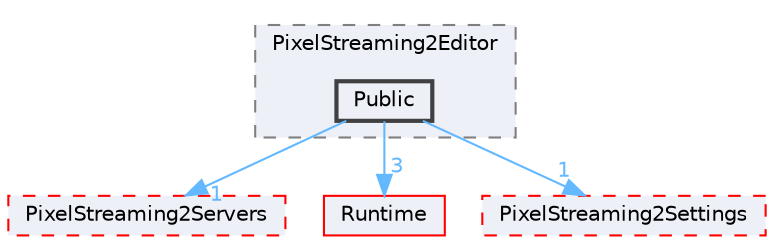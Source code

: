 digraph "Public"
{
 // INTERACTIVE_SVG=YES
 // LATEX_PDF_SIZE
  bgcolor="transparent";
  edge [fontname=Helvetica,fontsize=10,labelfontname=Helvetica,labelfontsize=10];
  node [fontname=Helvetica,fontsize=10,shape=box,height=0.2,width=0.4];
  compound=true
  subgraph clusterdir_a0457421938279cfec28ae9739a95880 {
    graph [ bgcolor="#edf0f7", pencolor="grey50", label="PixelStreaming2Editor", fontname=Helvetica,fontsize=10 style="filled,dashed", URL="dir_a0457421938279cfec28ae9739a95880.html",tooltip=""]
  dir_34210fb3fa297c1b0011084ddd922b60 [label="Public", fillcolor="#edf0f7", color="grey25", style="filled,bold", URL="dir_34210fb3fa297c1b0011084ddd922b60.html",tooltip=""];
  }
  dir_0f04082fac78b6fdf4b4e0c3c3e59a61 [label="PixelStreaming2Servers", fillcolor="#edf0f7", color="red", style="filled,dashed", URL="dir_0f04082fac78b6fdf4b4e0c3c3e59a61.html",tooltip=""];
  dir_7536b172fbd480bfd146a1b1acd6856b [label="Runtime", fillcolor="#edf0f7", color="red", style="filled", URL="dir_7536b172fbd480bfd146a1b1acd6856b.html",tooltip=""];
  dir_87040ee9c05ff0641060857b833d7848 [label="PixelStreaming2Settings", fillcolor="#edf0f7", color="red", style="filled,dashed", URL="dir_87040ee9c05ff0641060857b833d7848.html",tooltip=""];
  dir_34210fb3fa297c1b0011084ddd922b60->dir_0f04082fac78b6fdf4b4e0c3c3e59a61 [headlabel="1", labeldistance=1.5 headhref="dir_000846_000749.html" href="dir_000846_000749.html" color="steelblue1" fontcolor="steelblue1"];
  dir_34210fb3fa297c1b0011084ddd922b60->dir_7536b172fbd480bfd146a1b1acd6856b [headlabel="3", labeldistance=1.5 headhref="dir_000846_000984.html" href="dir_000846_000984.html" color="steelblue1" fontcolor="steelblue1"];
  dir_34210fb3fa297c1b0011084ddd922b60->dir_87040ee9c05ff0641060857b833d7848 [headlabel="1", labeldistance=1.5 headhref="dir_000846_000750.html" href="dir_000846_000750.html" color="steelblue1" fontcolor="steelblue1"];
}
